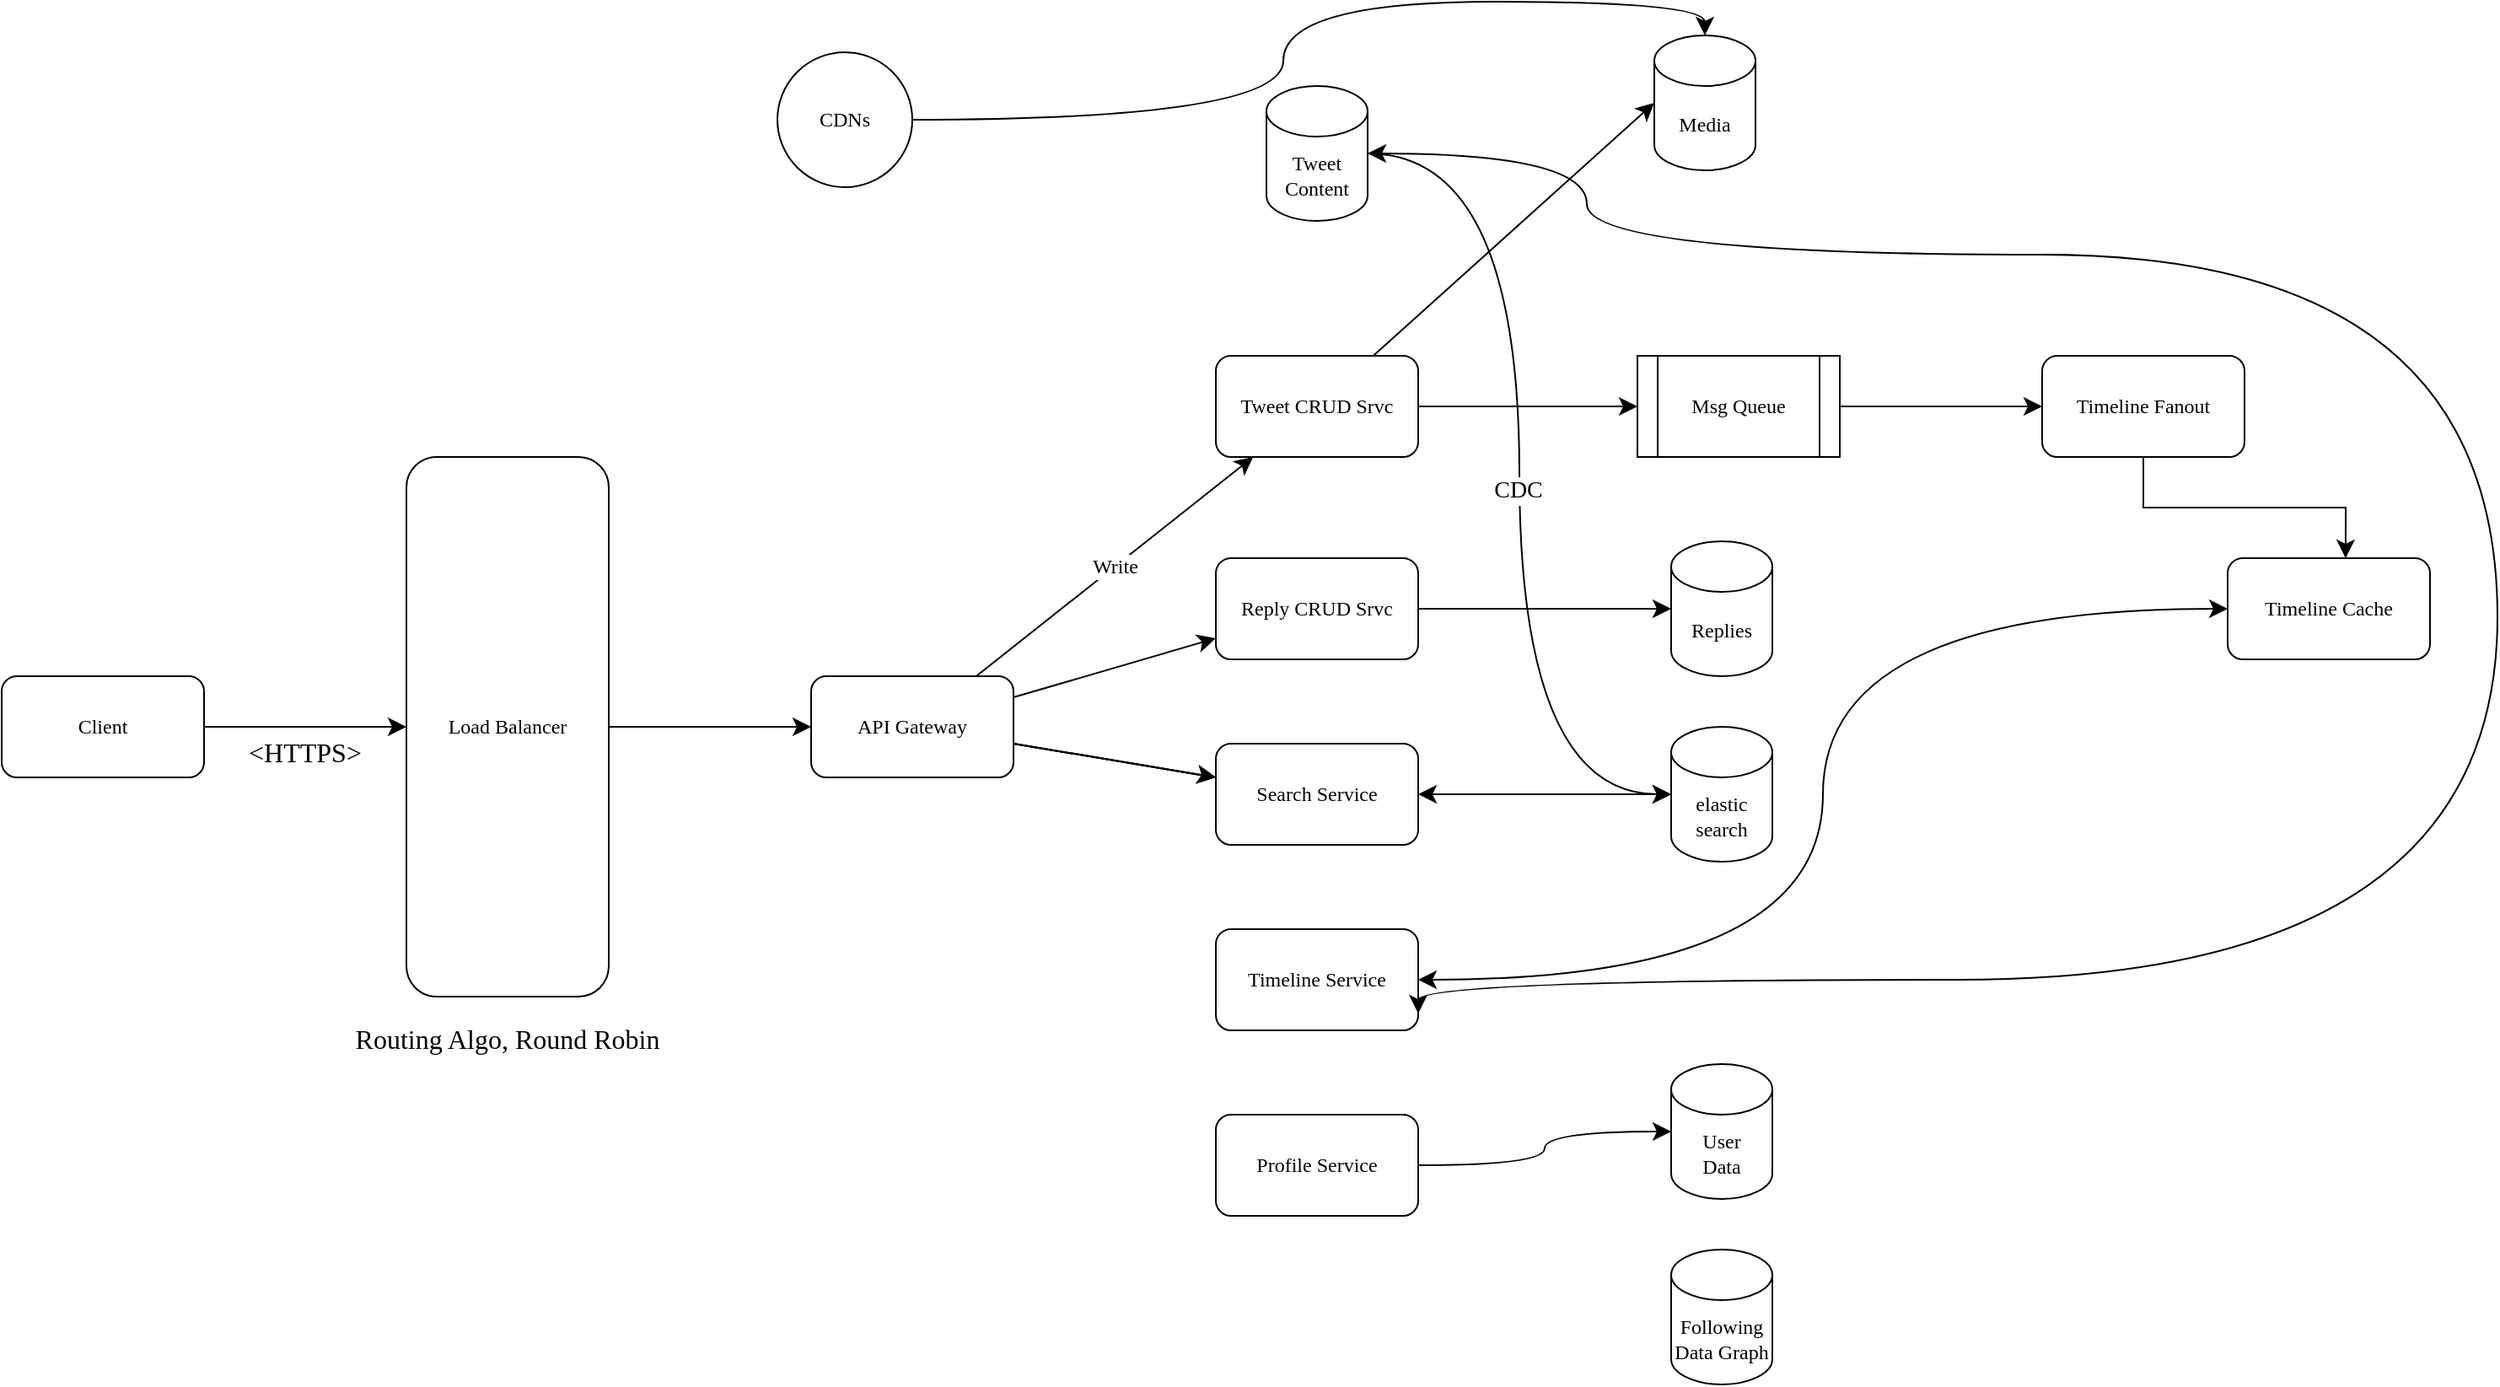 <mxfile version="24.7.5" pages="2">
  <diagram name="Twitter" id="8kbdI-1JXpuG4rOSMM_E">
    <mxGraphModel dx="1706" dy="1125" grid="1" gridSize="10" guides="1" tooltips="1" connect="1" arrows="1" fold="1" page="1" pageScale="1" pageWidth="850" pageHeight="1100" math="0" shadow="0">
      <root>
        <mxCell id="0" />
        <mxCell id="1" parent="0" />
        <mxCell id="hKnTpAbirgEthylVcUhE-4" value="" style="edgeStyle=none;curved=1;rounded=0;orthogonalLoop=1;jettySize=auto;html=1;fontSize=12;startSize=8;endSize=8;fontFamily=Comic Sans MS;" edge="1" parent="1" source="hKnTpAbirgEthylVcUhE-2" target="hKnTpAbirgEthylVcUhE-3">
          <mxGeometry relative="1" as="geometry" />
        </mxCell>
        <mxCell id="hKnTpAbirgEthylVcUhE-2" value="&lt;font&gt;Client&lt;/font&gt;" style="rounded=1;whiteSpace=wrap;html=1;fontFamily=Comic Sans MS;" vertex="1" parent="1">
          <mxGeometry x="60" y="470" width="120" height="60" as="geometry" />
        </mxCell>
        <mxCell id="hKnTpAbirgEthylVcUhE-8" value="" style="edgeStyle=none;curved=1;rounded=0;orthogonalLoop=1;jettySize=auto;html=1;fontSize=12;startSize=8;endSize=8;fontFamily=Comic Sans MS;" edge="1" parent="1" source="hKnTpAbirgEthylVcUhE-3" target="hKnTpAbirgEthylVcUhE-7">
          <mxGeometry relative="1" as="geometry" />
        </mxCell>
        <mxCell id="hKnTpAbirgEthylVcUhE-3" value="&lt;font&gt;Load Balancer&lt;/font&gt;" style="rounded=1;whiteSpace=wrap;html=1;fontFamily=Comic Sans MS;" vertex="1" parent="1">
          <mxGeometry x="300" y="340" width="120" height="320" as="geometry" />
        </mxCell>
        <mxCell id="hKnTpAbirgEthylVcUhE-5" value="&lt;font&gt;&amp;lt;&lt;/font&gt;&lt;span style=&quot;&quot;&gt;HTTPS&amp;gt;&lt;/span&gt;" style="text;html=1;align=center;verticalAlign=middle;whiteSpace=wrap;rounded=0;fontSize=16;fontFamily=Comic Sans MS;" vertex="1" parent="1">
          <mxGeometry x="200" y="500" width="80" height="30" as="geometry" />
        </mxCell>
        <mxCell id="hKnTpAbirgEthylVcUhE-6" value="&lt;font&gt;Routing Algo, Round Robin&lt;/font&gt;" style="text;html=1;align=center;verticalAlign=middle;whiteSpace=wrap;rounded=0;fontSize=16;fontFamily=Comic Sans MS;" vertex="1" parent="1">
          <mxGeometry x="250" y="670" width="220" height="30" as="geometry" />
        </mxCell>
        <mxCell id="hKnTpAbirgEthylVcUhE-12" value="Write" style="edgeStyle=none;curved=1;rounded=0;orthogonalLoop=1;jettySize=auto;html=1;fontSize=12;startSize=8;endSize=8;fontFamily=Comic Sans MS;" edge="1" parent="1" source="hKnTpAbirgEthylVcUhE-7" target="hKnTpAbirgEthylVcUhE-11">
          <mxGeometry relative="1" as="geometry" />
        </mxCell>
        <mxCell id="hKnTpAbirgEthylVcUhE-14" value="" style="edgeStyle=none;curved=1;rounded=0;orthogonalLoop=1;jettySize=auto;html=1;fontSize=12;startSize=8;endSize=8;fontFamily=Comic Sans MS;" edge="1" parent="1" source="hKnTpAbirgEthylVcUhE-7" target="hKnTpAbirgEthylVcUhE-13">
          <mxGeometry relative="1" as="geometry" />
        </mxCell>
        <mxCell id="hKnTpAbirgEthylVcUhE-16" value="" style="edgeStyle=none;curved=1;rounded=0;orthogonalLoop=1;jettySize=auto;html=1;fontSize=12;startSize=8;endSize=8;fontFamily=Comic Sans MS;" edge="1" parent="1" source="hKnTpAbirgEthylVcUhE-7" target="hKnTpAbirgEthylVcUhE-15">
          <mxGeometry relative="1" as="geometry" />
        </mxCell>
        <mxCell id="hKnTpAbirgEthylVcUhE-17" value="" style="edgeStyle=none;curved=1;rounded=0;orthogonalLoop=1;jettySize=auto;html=1;fontSize=12;startSize=8;endSize=8;fontFamily=Comic Sans MS;" edge="1" parent="1" source="hKnTpAbirgEthylVcUhE-7" target="hKnTpAbirgEthylVcUhE-15">
          <mxGeometry relative="1" as="geometry" />
        </mxCell>
        <mxCell id="hKnTpAbirgEthylVcUhE-18" value="" style="edgeStyle=none;curved=1;rounded=0;orthogonalLoop=1;jettySize=auto;html=1;fontSize=12;startSize=8;endSize=8;fontFamily=Comic Sans MS;" edge="1" parent="1" source="hKnTpAbirgEthylVcUhE-7" target="hKnTpAbirgEthylVcUhE-15">
          <mxGeometry relative="1" as="geometry" />
        </mxCell>
        <mxCell id="hKnTpAbirgEthylVcUhE-7" value="&lt;font&gt;API Gateway&lt;/font&gt;" style="whiteSpace=wrap;html=1;rounded=1;fontFamily=Comic Sans MS;" vertex="1" parent="1">
          <mxGeometry x="540" y="470" width="120" height="60" as="geometry" />
        </mxCell>
        <mxCell id="hKnTpAbirgEthylVcUhE-38" style="edgeStyle=none;curved=1;rounded=0;orthogonalLoop=1;jettySize=auto;html=1;entryX=0;entryY=0.5;entryDx=0;entryDy=0;fontSize=12;startSize=8;endSize=8;" edge="1" parent="1" source="hKnTpAbirgEthylVcUhE-11" target="hKnTpAbirgEthylVcUhE-26">
          <mxGeometry relative="1" as="geometry" />
        </mxCell>
        <mxCell id="hKnTpAbirgEthylVcUhE-11" value="&lt;font&gt;Tweet CRUD Srvc&lt;/font&gt;" style="whiteSpace=wrap;html=1;rounded=1;fontFamily=Comic Sans MS;" vertex="1" parent="1">
          <mxGeometry x="780" y="280" width="120" height="60" as="geometry" />
        </mxCell>
        <mxCell id="hKnTpAbirgEthylVcUhE-13" value="&lt;font&gt;Reply CRUD Srvc&lt;/font&gt;" style="whiteSpace=wrap;html=1;rounded=1;fontFamily=Comic Sans MS;" vertex="1" parent="1">
          <mxGeometry x="780" y="400" width="120" height="60" as="geometry" />
        </mxCell>
        <mxCell id="hKnTpAbirgEthylVcUhE-15" value="&lt;font&gt;Search Service&lt;/font&gt;" style="whiteSpace=wrap;html=1;rounded=1;fontFamily=Comic Sans MS;" vertex="1" parent="1">
          <mxGeometry x="780" y="510" width="120" height="60" as="geometry" />
        </mxCell>
        <mxCell id="hKnTpAbirgEthylVcUhE-19" value="&lt;font&gt;Timeline Service&lt;/font&gt;" style="whiteSpace=wrap;html=1;rounded=1;fontFamily=Comic Sans MS;" vertex="1" parent="1">
          <mxGeometry x="780" y="620" width="120" height="60" as="geometry" />
        </mxCell>
        <mxCell id="hKnTpAbirgEthylVcUhE-34" style="edgeStyle=orthogonalEdgeStyle;curved=1;rounded=0;orthogonalLoop=1;jettySize=auto;html=1;fontSize=12;startSize=8;endSize=8;" edge="1" parent="1" source="hKnTpAbirgEthylVcUhE-20" target="hKnTpAbirgEthylVcUhE-33">
          <mxGeometry relative="1" as="geometry" />
        </mxCell>
        <mxCell id="hKnTpAbirgEthylVcUhE-20" value="&lt;font&gt;Profile Service&lt;/font&gt;" style="whiteSpace=wrap;html=1;rounded=1;fontFamily=Comic Sans MS;" vertex="1" parent="1">
          <mxGeometry x="780" y="730" width="120" height="60" as="geometry" />
        </mxCell>
        <mxCell id="hKnTpAbirgEthylVcUhE-21" value="elastic&lt;div&gt;search&lt;/div&gt;" style="shape=cylinder3;whiteSpace=wrap;html=1;boundedLbl=1;backgroundOutline=1;size=15;fontFamily=Comic Sans MS;" vertex="1" parent="1">
          <mxGeometry x="1050" y="500" width="60" height="80" as="geometry" />
        </mxCell>
        <mxCell id="hKnTpAbirgEthylVcUhE-23" value="&lt;font&gt;Tweet Content&lt;/font&gt;" style="shape=cylinder3;whiteSpace=wrap;html=1;boundedLbl=1;backgroundOutline=1;size=15;fontFamily=Comic Sans MS;" vertex="1" parent="1">
          <mxGeometry x="810" y="120" width="60" height="80" as="geometry" />
        </mxCell>
        <mxCell id="hKnTpAbirgEthylVcUhE-24" value="&lt;font&gt;Media&lt;/font&gt;" style="shape=cylinder3;whiteSpace=wrap;html=1;boundedLbl=1;backgroundOutline=1;size=15;fontFamily=Comic Sans MS;" vertex="1" parent="1">
          <mxGeometry x="1040" y="90" width="60" height="80" as="geometry" />
        </mxCell>
        <mxCell id="hKnTpAbirgEthylVcUhE-25" value="&lt;font&gt;Replies&lt;/font&gt;" style="shape=cylinder3;whiteSpace=wrap;html=1;boundedLbl=1;backgroundOutline=1;size=15;fontFamily=Comic Sans MS;" vertex="1" parent="1">
          <mxGeometry x="1050" y="390" width="60" height="80" as="geometry" />
        </mxCell>
        <mxCell id="hKnTpAbirgEthylVcUhE-37" style="edgeStyle=none;curved=1;rounded=0;orthogonalLoop=1;jettySize=auto;html=1;fontSize=12;startSize=8;endSize=8;" edge="1" parent="1" source="hKnTpAbirgEthylVcUhE-26" target="hKnTpAbirgEthylVcUhE-27">
          <mxGeometry relative="1" as="geometry" />
        </mxCell>
        <mxCell id="hKnTpAbirgEthylVcUhE-26" value="&lt;font&gt;Msg Queue&lt;/font&gt;" style="shape=process;whiteSpace=wrap;html=1;backgroundOutline=1;fontFamily=Comic Sans MS;" vertex="1" parent="1">
          <mxGeometry x="1030" y="280" width="120" height="60" as="geometry" />
        </mxCell>
        <mxCell id="hKnTpAbirgEthylVcUhE-27" value="&lt;font&gt;Timeline Fanout&lt;/font&gt;" style="whiteSpace=wrap;html=1;rounded=1;fontFamily=Comic Sans MS;" vertex="1" parent="1">
          <mxGeometry x="1270" y="280" width="120" height="60" as="geometry" />
        </mxCell>
        <mxCell id="hKnTpAbirgEthylVcUhE-35" style="edgeStyle=orthogonalEdgeStyle;curved=1;rounded=0;orthogonalLoop=1;jettySize=auto;html=1;entryX=1;entryY=0.5;entryDx=0;entryDy=0;fontSize=12;startSize=8;endSize=8;startArrow=classic;startFill=1;" edge="1" parent="1" source="hKnTpAbirgEthylVcUhE-28" target="hKnTpAbirgEthylVcUhE-19">
          <mxGeometry relative="1" as="geometry" />
        </mxCell>
        <mxCell id="hKnTpAbirgEthylVcUhE-28" value="&lt;font&gt;Timeline Cache&lt;/font&gt;" style="whiteSpace=wrap;html=1;rounded=1;fontFamily=Comic Sans MS;" vertex="1" parent="1">
          <mxGeometry x="1380" y="400" width="120" height="60" as="geometry" />
        </mxCell>
        <mxCell id="hKnTpAbirgEthylVcUhE-29" value="&lt;font&gt;CDNs&lt;/font&gt;" style="ellipse;whiteSpace=wrap;html=1;aspect=fixed;fontFamily=Comic Sans MS;" vertex="1" parent="1">
          <mxGeometry x="520" y="100" width="80" height="80" as="geometry" />
        </mxCell>
        <mxCell id="hKnTpAbirgEthylVcUhE-30" style="edgeStyle=orthogonalEdgeStyle;rounded=0;orthogonalLoop=1;jettySize=auto;html=1;fontSize=12;startSize=8;endSize=8;entryX=0.5;entryY=0;entryDx=0;entryDy=0;entryPerimeter=0;curved=1;" edge="1" parent="1" source="hKnTpAbirgEthylVcUhE-29" target="hKnTpAbirgEthylVcUhE-24">
          <mxGeometry relative="1" as="geometry">
            <mxPoint x="1010" y="130" as="targetPoint" />
          </mxGeometry>
        </mxCell>
        <mxCell id="hKnTpAbirgEthylVcUhE-31" style="edgeStyle=orthogonalEdgeStyle;curved=1;rounded=0;orthogonalLoop=1;jettySize=auto;html=1;entryX=0;entryY=0.5;entryDx=0;entryDy=0;entryPerimeter=0;fontSize=12;startSize=8;endSize=8;" edge="1" parent="1" source="hKnTpAbirgEthylVcUhE-23" target="hKnTpAbirgEthylVcUhE-21">
          <mxGeometry relative="1" as="geometry" />
        </mxCell>
        <mxCell id="hKnTpAbirgEthylVcUhE-32" value="&lt;font style=&quot;font-size: 14px;&quot; face=&quot;Comic Sans MS&quot;&gt;CDC&lt;/font&gt;" style="edgeLabel;html=1;align=center;verticalAlign=middle;resizable=0;points=[];fontSize=12;" vertex="1" connectable="0" parent="hKnTpAbirgEthylVcUhE-31">
          <mxGeometry x="0.036" y="-1" relative="1" as="geometry">
            <mxPoint as="offset" />
          </mxGeometry>
        </mxCell>
        <mxCell id="hKnTpAbirgEthylVcUhE-33" value="User&lt;div&gt;Data&lt;/div&gt;" style="shape=cylinder3;whiteSpace=wrap;html=1;boundedLbl=1;backgroundOutline=1;size=15;fontFamily=Comic Sans MS;align=center;" vertex="1" parent="1">
          <mxGeometry x="1050" y="700" width="60" height="80" as="geometry" />
        </mxCell>
        <mxCell id="hKnTpAbirgEthylVcUhE-36" style="edgeStyle=orthogonalEdgeStyle;rounded=0;orthogonalLoop=1;jettySize=auto;html=1;entryX=0.583;entryY=0;entryDx=0;entryDy=0;entryPerimeter=0;fontSize=12;startSize=8;endSize=8;" edge="1" parent="1" source="hKnTpAbirgEthylVcUhE-27" target="hKnTpAbirgEthylVcUhE-28">
          <mxGeometry relative="1" as="geometry" />
        </mxCell>
        <mxCell id="hKnTpAbirgEthylVcUhE-39" style="edgeStyle=none;curved=1;rounded=0;orthogonalLoop=1;jettySize=auto;html=1;entryX=0;entryY=0.5;entryDx=0;entryDy=0;entryPerimeter=0;fontSize=12;startSize=8;endSize=8;" edge="1" parent="1" source="hKnTpAbirgEthylVcUhE-13" target="hKnTpAbirgEthylVcUhE-25">
          <mxGeometry relative="1" as="geometry" />
        </mxCell>
        <mxCell id="hKnTpAbirgEthylVcUhE-40" style="edgeStyle=none;curved=1;rounded=0;orthogonalLoop=1;jettySize=auto;html=1;entryX=0;entryY=0.5;entryDx=0;entryDy=0;entryPerimeter=0;fontSize=12;startSize=8;endSize=8;startArrow=classic;startFill=1;" edge="1" parent="1" source="hKnTpAbirgEthylVcUhE-15" target="hKnTpAbirgEthylVcUhE-21">
          <mxGeometry relative="1" as="geometry" />
        </mxCell>
        <mxCell id="hKnTpAbirgEthylVcUhE-41" style="edgeStyle=orthogonalEdgeStyle;curved=1;rounded=0;orthogonalLoop=1;jettySize=auto;html=1;entryX=1;entryY=0.5;entryDx=0;entryDy=0;entryPerimeter=0;fontSize=12;startSize=8;endSize=8;startArrow=classic;startFill=1;" edge="1" parent="1" target="hKnTpAbirgEthylVcUhE-23">
          <mxGeometry relative="1" as="geometry">
            <mxPoint x="900" y="670" as="sourcePoint" />
            <Array as="points">
              <mxPoint x="900" y="650" />
              <mxPoint x="1540" y="650" />
              <mxPoint x="1540" y="220" />
              <mxPoint x="1000" y="220" />
              <mxPoint x="1000" y="160" />
            </Array>
          </mxGeometry>
        </mxCell>
        <mxCell id="hKnTpAbirgEthylVcUhE-42" style="edgeStyle=none;curved=1;rounded=0;orthogonalLoop=1;jettySize=auto;html=1;entryX=0;entryY=0.5;entryDx=0;entryDy=0;entryPerimeter=0;fontSize=12;startSize=8;endSize=8;" edge="1" parent="1" source="hKnTpAbirgEthylVcUhE-11" target="hKnTpAbirgEthylVcUhE-24">
          <mxGeometry relative="1" as="geometry" />
        </mxCell>
        <mxCell id="hKnTpAbirgEthylVcUhE-43" value="&lt;font face=&quot;Comic Sans MS&quot;&gt;Following Data Graph&lt;/font&gt;" style="shape=cylinder3;whiteSpace=wrap;html=1;boundedLbl=1;backgroundOutline=1;size=15;fontFamily=Comic Sans MS;align=center;" vertex="1" parent="1">
          <mxGeometry x="1050" y="810" width="60" height="80" as="geometry" />
        </mxCell>
      </root>
    </mxGraphModel>
  </diagram>
  <diagram id="S07HwcDr1ZuyG2haKHJq" name="Design Parking Garage">
    <mxGraphModel dx="1121" dy="1519" grid="1" gridSize="10" guides="1" tooltips="1" connect="1" arrows="1" fold="1" page="1" pageScale="1" pageWidth="850" pageHeight="1100" background="none" math="0" shadow="0">
      <root>
        <mxCell id="0" />
        <mxCell id="1" parent="0" />
        <mxCell id="7no80fTTLhLvf3VAM09u-1" value="&lt;h1 style=&quot;margin-top: 0px;&quot;&gt;&lt;font&gt;Product Requirements&lt;/font&gt;&lt;/h1&gt;&lt;p&gt;&lt;font style=&quot;font-size: 10px;&quot;&gt;- User should be able to reserve a parking slot and receive some kind of slip or token.&lt;/font&gt;&lt;/p&gt;&lt;p&gt;&lt;font style=&quot;font-size: 10px;&quot;&gt;- User have to pay for parking spot&lt;/font&gt;&lt;/p&gt;&lt;p&gt;&lt;font style=&quot;font-size: 10px;&quot;&gt;- Systems needs to have high consistency (no two people should be able to reserver a same parking slot with in the same time)&lt;/font&gt;&lt;/p&gt;&lt;p&gt;&lt;font style=&quot;font-size: 10px;&quot;&gt;- System should support multiple types of vehicles (size, types )&lt;/font&gt;&lt;/p&gt;&lt;p&gt;&lt;font style=&quot;font-size: 10px;&quot;&gt;- Flat Rate based on time but different rates based on type of parking&lt;/font&gt;&lt;/p&gt;" style="text;html=1;whiteSpace=wrap;overflow=hidden;rounded=0;fontFamily=Comic Sans MS;" vertex="1" parent="1">
          <mxGeometry x="40" y="80" width="600" height="190" as="geometry" />
        </mxCell>
        <mxCell id="7no80fTTLhLvf3VAM09u-2" value="&lt;font style=&quot;font-size: 39px;&quot;&gt;Design Parking Garage&lt;/font&gt;" style="text;html=1;align=center;verticalAlign=middle;whiteSpace=wrap;rounded=0;fontSize=39;fontFamily=Comic Sans MS;" vertex="1" parent="1">
          <mxGeometry x="160" y="10" width="490" height="60" as="geometry" />
        </mxCell>
        <mxCell id="7no80fTTLhLvf3VAM09u-3" value="&lt;h1 style=&quot;margin-top: 0px;&quot;&gt;&lt;font&gt;API Endpoints&lt;/font&gt;&lt;/h1&gt;&lt;p&gt;&lt;span style=&quot;font-size: 10px; background-color: initial;&quot;&gt;- /reserve --- params (garage_id, start_time, end_time), return (spot_id, reservation_id)&lt;/span&gt;&lt;/p&gt;&lt;p&gt;&lt;span style=&quot;font-size: 10px; background-color: initial;&quot;&gt;- /payment --- params (reservation_id)&lt;/span&gt;&lt;/p&gt;&lt;p&gt;&lt;span style=&quot;font-size: 10px; background-color: initial;&quot;&gt;- /cancel&amp;nbsp; ---- params (reservation_id)&lt;/span&gt;&lt;/p&gt;&lt;p&gt;&lt;span style=&quot;font-size: 10px; background-color: initial;&quot;&gt;&lt;br&gt;&lt;/span&gt;&lt;/p&gt;&lt;p&gt;&lt;span style=&quot;font-size: 10px; background-color: initial;&quot;&gt;/calculate-payments. ---- params (reservation_id)&lt;/span&gt;&lt;/p&gt;&lt;p&gt;&lt;span style=&quot;font-size: 10px; background-color: initial;&quot;&gt;/frespots ---- params (garage_id, vehicle_type, time),&amp;nbsp;&lt;/span&gt;&lt;/p&gt;&lt;p&gt;&lt;span style=&quot;font-size: 10px; background-color: initial;&quot;&gt;/allocate-spot ---- params (garage_id, vehicle_type, time)&lt;/span&gt;&lt;/p&gt;&lt;p&gt;&lt;span style=&quot;font-size: 10px; background-color: initial;&quot;&gt;/create-account ---- params (email, pass, first_name, last_name)&lt;/span&gt;&lt;/p&gt;&lt;p&gt;&lt;span style=&quot;font-size: 10px; background-color: initial;&quot;&gt;/login ---- params (email, pass)&lt;/span&gt;&lt;/p&gt;" style="text;html=1;whiteSpace=wrap;overflow=hidden;rounded=0;fontFamily=Comic Sans MS;" vertex="1" parent="1">
          <mxGeometry x="40" y="280" width="440" height="290" as="geometry" />
        </mxCell>
        <mxCell id="7no80fTTLhLvf3VAM09u-4" value="Reservation" style="shape=table;startSize=30;container=1;collapsible=1;childLayout=tableLayout;fixedRows=1;rowLines=0;fontStyle=1;align=center;resizeLast=1;html=1;fontFamily=Comic Sans MS;" vertex="1" parent="1">
          <mxGeometry x="40" y="660" width="180" height="210" as="geometry" />
        </mxCell>
        <mxCell id="7no80fTTLhLvf3VAM09u-5" value="" style="shape=tableRow;horizontal=0;startSize=0;swimlaneHead=0;swimlaneBody=0;fillColor=none;collapsible=0;dropTarget=0;points=[[0,0.5],[1,0.5]];portConstraint=eastwest;top=0;left=0;right=0;bottom=1;fontFamily=Comic Sans MS;" vertex="1" parent="7no80fTTLhLvf3VAM09u-4">
          <mxGeometry y="30" width="180" height="30" as="geometry" />
        </mxCell>
        <mxCell id="7no80fTTLhLvf3VAM09u-6" value="PK" style="shape=partialRectangle;connectable=0;fillColor=none;top=0;left=0;bottom=0;right=0;fontStyle=1;overflow=hidden;whiteSpace=wrap;html=1;fontFamily=Comic Sans MS;" vertex="1" parent="7no80fTTLhLvf3VAM09u-5">
          <mxGeometry width="30" height="30" as="geometry">
            <mxRectangle width="30" height="30" as="alternateBounds" />
          </mxGeometry>
        </mxCell>
        <mxCell id="7no80fTTLhLvf3VAM09u-7" value="id" style="shape=partialRectangle;connectable=0;fillColor=none;top=0;left=0;bottom=0;right=0;align=left;spacingLeft=6;fontStyle=5;overflow=hidden;whiteSpace=wrap;html=1;fontFamily=Comic Sans MS;" vertex="1" parent="7no80fTTLhLvf3VAM09u-5">
          <mxGeometry x="30" width="150" height="30" as="geometry">
            <mxRectangle width="150" height="30" as="alternateBounds" />
          </mxGeometry>
        </mxCell>
        <mxCell id="7no80fTTLhLvf3VAM09u-8" value="" style="shape=tableRow;horizontal=0;startSize=0;swimlaneHead=0;swimlaneBody=0;fillColor=none;collapsible=0;dropTarget=0;points=[[0,0.5],[1,0.5]];portConstraint=eastwest;top=0;left=0;right=0;bottom=0;fontFamily=Comic Sans MS;" vertex="1" parent="7no80fTTLhLvf3VAM09u-4">
          <mxGeometry y="60" width="180" height="30" as="geometry" />
        </mxCell>
        <mxCell id="7no80fTTLhLvf3VAM09u-9" value="FK" style="shape=partialRectangle;connectable=0;fillColor=none;top=0;left=0;bottom=0;right=0;editable=1;overflow=hidden;whiteSpace=wrap;html=1;fontFamily=Comic Sans MS;" vertex="1" parent="7no80fTTLhLvf3VAM09u-8">
          <mxGeometry width="30" height="30" as="geometry">
            <mxRectangle width="30" height="30" as="alternateBounds" />
          </mxGeometry>
        </mxCell>
        <mxCell id="7no80fTTLhLvf3VAM09u-10" value="garage_id" style="shape=partialRectangle;connectable=0;fillColor=none;top=0;left=0;bottom=0;right=0;align=left;spacingLeft=6;overflow=hidden;whiteSpace=wrap;html=1;fontFamily=Comic Sans MS;" vertex="1" parent="7no80fTTLhLvf3VAM09u-8">
          <mxGeometry x="30" width="150" height="30" as="geometry">
            <mxRectangle width="150" height="30" as="alternateBounds" />
          </mxGeometry>
        </mxCell>
        <mxCell id="7no80fTTLhLvf3VAM09u-11" value="" style="shape=tableRow;horizontal=0;startSize=0;swimlaneHead=0;swimlaneBody=0;fillColor=none;collapsible=0;dropTarget=0;points=[[0,0.5],[1,0.5]];portConstraint=eastwest;top=0;left=0;right=0;bottom=0;fontFamily=Comic Sans MS;" vertex="1" parent="7no80fTTLhLvf3VAM09u-4">
          <mxGeometry y="90" width="180" height="30" as="geometry" />
        </mxCell>
        <mxCell id="7no80fTTLhLvf3VAM09u-12" value="FK" style="shape=partialRectangle;connectable=0;fillColor=none;top=0;left=0;bottom=0;right=0;editable=1;overflow=hidden;whiteSpace=wrap;html=1;fontFamily=Comic Sans MS;" vertex="1" parent="7no80fTTLhLvf3VAM09u-11">
          <mxGeometry width="30" height="30" as="geometry">
            <mxRectangle width="30" height="30" as="alternateBounds" />
          </mxGeometry>
        </mxCell>
        <mxCell id="7no80fTTLhLvf3VAM09u-13" value="spot_id" style="shape=partialRectangle;connectable=0;fillColor=none;top=0;left=0;bottom=0;right=0;align=left;spacingLeft=6;overflow=hidden;whiteSpace=wrap;html=1;fontFamily=Comic Sans MS;" vertex="1" parent="7no80fTTLhLvf3VAM09u-11">
          <mxGeometry x="30" width="150" height="30" as="geometry">
            <mxRectangle width="150" height="30" as="alternateBounds" />
          </mxGeometry>
        </mxCell>
        <mxCell id="7no80fTTLhLvf3VAM09u-33" value="" style="shape=tableRow;horizontal=0;startSize=0;swimlaneHead=0;swimlaneBody=0;fillColor=none;collapsible=0;dropTarget=0;points=[[0,0.5],[1,0.5]];portConstraint=eastwest;top=0;left=0;right=0;bottom=0;fontFamily=Comic Sans MS;" vertex="1" parent="7no80fTTLhLvf3VAM09u-4">
          <mxGeometry y="120" width="180" height="30" as="geometry" />
        </mxCell>
        <mxCell id="7no80fTTLhLvf3VAM09u-34" value="" style="shape=partialRectangle;connectable=0;fillColor=none;top=0;left=0;bottom=0;right=0;editable=1;overflow=hidden;whiteSpace=wrap;html=1;fontFamily=Comic Sans MS;" vertex="1" parent="7no80fTTLhLvf3VAM09u-33">
          <mxGeometry width="30" height="30" as="geometry">
            <mxRectangle width="30" height="30" as="alternateBounds" />
          </mxGeometry>
        </mxCell>
        <mxCell id="7no80fTTLhLvf3VAM09u-35" value="start_time" style="shape=partialRectangle;connectable=0;fillColor=none;top=0;left=0;bottom=0;right=0;align=left;spacingLeft=6;overflow=hidden;whiteSpace=wrap;html=1;fontFamily=Comic Sans MS;" vertex="1" parent="7no80fTTLhLvf3VAM09u-33">
          <mxGeometry x="30" width="150" height="30" as="geometry">
            <mxRectangle width="150" height="30" as="alternateBounds" />
          </mxGeometry>
        </mxCell>
        <mxCell id="7no80fTTLhLvf3VAM09u-14" value="" style="shape=tableRow;horizontal=0;startSize=0;swimlaneHead=0;swimlaneBody=0;fillColor=none;collapsible=0;dropTarget=0;points=[[0,0.5],[1,0.5]];portConstraint=eastwest;top=0;left=0;right=0;bottom=0;fontFamily=Comic Sans MS;" vertex="1" parent="7no80fTTLhLvf3VAM09u-4">
          <mxGeometry y="150" width="180" height="30" as="geometry" />
        </mxCell>
        <mxCell id="7no80fTTLhLvf3VAM09u-15" value="" style="shape=partialRectangle;connectable=0;fillColor=none;top=0;left=0;bottom=0;right=0;editable=1;overflow=hidden;whiteSpace=wrap;html=1;fontFamily=Comic Sans MS;" vertex="1" parent="7no80fTTLhLvf3VAM09u-14">
          <mxGeometry width="30" height="30" as="geometry">
            <mxRectangle width="30" height="30" as="alternateBounds" />
          </mxGeometry>
        </mxCell>
        <mxCell id="7no80fTTLhLvf3VAM09u-16" value="end_time" style="shape=partialRectangle;connectable=0;fillColor=none;top=0;left=0;bottom=0;right=0;align=left;spacingLeft=6;overflow=hidden;whiteSpace=wrap;html=1;fontFamily=Comic Sans MS;" vertex="1" parent="7no80fTTLhLvf3VAM09u-14">
          <mxGeometry x="30" width="150" height="30" as="geometry">
            <mxRectangle width="150" height="30" as="alternateBounds" />
          </mxGeometry>
        </mxCell>
        <mxCell id="7no80fTTLhLvf3VAM09u-36" value="" style="shape=tableRow;horizontal=0;startSize=0;swimlaneHead=0;swimlaneBody=0;fillColor=none;collapsible=0;dropTarget=0;points=[[0,0.5],[1,0.5]];portConstraint=eastwest;top=0;left=0;right=0;bottom=0;fontFamily=Comic Sans MS;" vertex="1" parent="7no80fTTLhLvf3VAM09u-4">
          <mxGeometry y="180" width="180" height="30" as="geometry" />
        </mxCell>
        <mxCell id="7no80fTTLhLvf3VAM09u-37" value="" style="shape=partialRectangle;connectable=0;fillColor=none;top=0;left=0;bottom=0;right=0;editable=1;overflow=hidden;whiteSpace=wrap;html=1;fontFamily=Comic Sans MS;" vertex="1" parent="7no80fTTLhLvf3VAM09u-36">
          <mxGeometry width="30" height="30" as="geometry">
            <mxRectangle width="30" height="30" as="alternateBounds" />
          </mxGeometry>
        </mxCell>
        <mxCell id="7no80fTTLhLvf3VAM09u-38" value="paid" style="shape=partialRectangle;connectable=0;fillColor=none;top=0;left=0;bottom=0;right=0;align=left;spacingLeft=6;overflow=hidden;whiteSpace=wrap;html=1;fontFamily=Comic Sans MS;" vertex="1" parent="7no80fTTLhLvf3VAM09u-36">
          <mxGeometry x="30" width="150" height="30" as="geometry">
            <mxRectangle width="150" height="30" as="alternateBounds" />
          </mxGeometry>
        </mxCell>
        <mxCell id="7no80fTTLhLvf3VAM09u-17" value="Garage" style="shape=table;startSize=30;container=1;collapsible=1;childLayout=tableLayout;fixedRows=1;rowLines=0;fontStyle=1;align=center;resizeLast=1;html=1;fontFamily=Comic Sans MS;" vertex="1" parent="1">
          <mxGeometry x="290" y="790" width="180" height="180" as="geometry" />
        </mxCell>
        <mxCell id="7no80fTTLhLvf3VAM09u-18" value="" style="shape=tableRow;horizontal=0;startSize=0;swimlaneHead=0;swimlaneBody=0;fillColor=none;collapsible=0;dropTarget=0;points=[[0,0.5],[1,0.5]];portConstraint=eastwest;top=0;left=0;right=0;bottom=1;fontFamily=Comic Sans MS;" vertex="1" parent="7no80fTTLhLvf3VAM09u-17">
          <mxGeometry y="30" width="180" height="30" as="geometry" />
        </mxCell>
        <mxCell id="7no80fTTLhLvf3VAM09u-19" value="PK" style="shape=partialRectangle;connectable=0;fillColor=none;top=0;left=0;bottom=0;right=0;fontStyle=1;overflow=hidden;whiteSpace=wrap;html=1;fontFamily=Comic Sans MS;" vertex="1" parent="7no80fTTLhLvf3VAM09u-18">
          <mxGeometry width="30" height="30" as="geometry">
            <mxRectangle width="30" height="30" as="alternateBounds" />
          </mxGeometry>
        </mxCell>
        <mxCell id="7no80fTTLhLvf3VAM09u-20" value="id" style="shape=partialRectangle;connectable=0;fillColor=none;top=0;left=0;bottom=0;right=0;align=left;spacingLeft=6;fontStyle=5;overflow=hidden;whiteSpace=wrap;html=1;fontFamily=Comic Sans MS;" vertex="1" parent="7no80fTTLhLvf3VAM09u-18">
          <mxGeometry x="30" width="150" height="30" as="geometry">
            <mxRectangle width="150" height="30" as="alternateBounds" />
          </mxGeometry>
        </mxCell>
        <mxCell id="7no80fTTLhLvf3VAM09u-21" value="" style="shape=tableRow;horizontal=0;startSize=0;swimlaneHead=0;swimlaneBody=0;fillColor=none;collapsible=0;dropTarget=0;points=[[0,0.5],[1,0.5]];portConstraint=eastwest;top=0;left=0;right=0;bottom=0;fontFamily=Comic Sans MS;" vertex="1" parent="7no80fTTLhLvf3VAM09u-17">
          <mxGeometry y="60" width="180" height="30" as="geometry" />
        </mxCell>
        <mxCell id="7no80fTTLhLvf3VAM09u-22" value="" style="shape=partialRectangle;connectable=0;fillColor=none;top=0;left=0;bottom=0;right=0;editable=1;overflow=hidden;whiteSpace=wrap;html=1;fontFamily=Comic Sans MS;" vertex="1" parent="7no80fTTLhLvf3VAM09u-21">
          <mxGeometry width="30" height="30" as="geometry">
            <mxRectangle width="30" height="30" as="alternateBounds" />
          </mxGeometry>
        </mxCell>
        <mxCell id="7no80fTTLhLvf3VAM09u-23" value="zip_code" style="shape=partialRectangle;connectable=0;fillColor=none;top=0;left=0;bottom=0;right=0;align=left;spacingLeft=6;overflow=hidden;whiteSpace=wrap;html=1;fontFamily=Comic Sans MS;" vertex="1" parent="7no80fTTLhLvf3VAM09u-21">
          <mxGeometry x="30" width="150" height="30" as="geometry">
            <mxRectangle width="150" height="30" as="alternateBounds" />
          </mxGeometry>
        </mxCell>
        <mxCell id="7no80fTTLhLvf3VAM09u-24" value="" style="shape=tableRow;horizontal=0;startSize=0;swimlaneHead=0;swimlaneBody=0;fillColor=none;collapsible=0;dropTarget=0;points=[[0,0.5],[1,0.5]];portConstraint=eastwest;top=0;left=0;right=0;bottom=0;fontFamily=Comic Sans MS;" vertex="1" parent="7no80fTTLhLvf3VAM09u-17">
          <mxGeometry y="90" width="180" height="30" as="geometry" />
        </mxCell>
        <mxCell id="7no80fTTLhLvf3VAM09u-25" value="" style="shape=partialRectangle;connectable=0;fillColor=none;top=0;left=0;bottom=0;right=0;editable=1;overflow=hidden;whiteSpace=wrap;html=1;fontFamily=Comic Sans MS;" vertex="1" parent="7no80fTTLhLvf3VAM09u-24">
          <mxGeometry width="30" height="30" as="geometry">
            <mxRectangle width="30" height="30" as="alternateBounds" />
          </mxGeometry>
        </mxCell>
        <mxCell id="7no80fTTLhLvf3VAM09u-26" value="rate_compact" style="shape=partialRectangle;connectable=0;fillColor=none;top=0;left=0;bottom=0;right=0;align=left;spacingLeft=6;overflow=hidden;whiteSpace=wrap;html=1;fontFamily=Comic Sans MS;" vertex="1" parent="7no80fTTLhLvf3VAM09u-24">
          <mxGeometry x="30" width="150" height="30" as="geometry">
            <mxRectangle width="150" height="30" as="alternateBounds" />
          </mxGeometry>
        </mxCell>
        <mxCell id="7no80fTTLhLvf3VAM09u-27" value="" style="shape=tableRow;horizontal=0;startSize=0;swimlaneHead=0;swimlaneBody=0;fillColor=none;collapsible=0;dropTarget=0;points=[[0,0.5],[1,0.5]];portConstraint=eastwest;top=0;left=0;right=0;bottom=0;fontFamily=Comic Sans MS;" vertex="1" parent="7no80fTTLhLvf3VAM09u-17">
          <mxGeometry y="120" width="180" height="30" as="geometry" />
        </mxCell>
        <mxCell id="7no80fTTLhLvf3VAM09u-28" value="" style="shape=partialRectangle;connectable=0;fillColor=none;top=0;left=0;bottom=0;right=0;editable=1;overflow=hidden;whiteSpace=wrap;html=1;fontFamily=Comic Sans MS;" vertex="1" parent="7no80fTTLhLvf3VAM09u-27">
          <mxGeometry width="30" height="30" as="geometry">
            <mxRectangle width="30" height="30" as="alternateBounds" />
          </mxGeometry>
        </mxCell>
        <mxCell id="7no80fTTLhLvf3VAM09u-29" value="rate_reg" style="shape=partialRectangle;connectable=0;fillColor=none;top=0;left=0;bottom=0;right=0;align=left;spacingLeft=6;overflow=hidden;whiteSpace=wrap;html=1;fontFamily=Comic Sans MS;" vertex="1" parent="7no80fTTLhLvf3VAM09u-27">
          <mxGeometry x="30" width="150" height="30" as="geometry">
            <mxRectangle width="150" height="30" as="alternateBounds" />
          </mxGeometry>
        </mxCell>
        <mxCell id="7no80fTTLhLvf3VAM09u-30" value="" style="shape=tableRow;horizontal=0;startSize=0;swimlaneHead=0;swimlaneBody=0;fillColor=none;collapsible=0;dropTarget=0;points=[[0,0.5],[1,0.5]];portConstraint=eastwest;top=0;left=0;right=0;bottom=0;fontFamily=Comic Sans MS;" vertex="1" parent="7no80fTTLhLvf3VAM09u-17">
          <mxGeometry y="150" width="180" height="30" as="geometry" />
        </mxCell>
        <mxCell id="7no80fTTLhLvf3VAM09u-31" value="" style="shape=partialRectangle;connectable=0;fillColor=none;top=0;left=0;bottom=0;right=0;editable=1;overflow=hidden;whiteSpace=wrap;html=1;fontFamily=Comic Sans MS;" vertex="1" parent="7no80fTTLhLvf3VAM09u-30">
          <mxGeometry width="30" height="30" as="geometry">
            <mxRectangle width="30" height="30" as="alternateBounds" />
          </mxGeometry>
        </mxCell>
        <mxCell id="7no80fTTLhLvf3VAM09u-32" value="rate_large" style="shape=partialRectangle;connectable=0;fillColor=none;top=0;left=0;bottom=0;right=0;align=left;spacingLeft=6;overflow=hidden;whiteSpace=wrap;html=1;fontFamily=Comic Sans MS;" vertex="1" parent="7no80fTTLhLvf3VAM09u-30">
          <mxGeometry x="30" width="150" height="30" as="geometry">
            <mxRectangle width="150" height="30" as="alternateBounds" />
          </mxGeometry>
        </mxCell>
        <mxCell id="7no80fTTLhLvf3VAM09u-39" value="Spots" style="shape=table;startSize=30;container=1;collapsible=1;childLayout=tableLayout;fixedRows=1;rowLines=0;fontStyle=1;align=center;resizeLast=1;html=1;fontFamily=Comic Sans MS;" vertex="1" parent="1">
          <mxGeometry x="40" y="910" width="180" height="150" as="geometry" />
        </mxCell>
        <mxCell id="7no80fTTLhLvf3VAM09u-40" value="" style="shape=tableRow;horizontal=0;startSize=0;swimlaneHead=0;swimlaneBody=0;fillColor=none;collapsible=0;dropTarget=0;points=[[0,0.5],[1,0.5]];portConstraint=eastwest;top=0;left=0;right=0;bottom=1;fontFamily=Comic Sans MS;" vertex="1" parent="7no80fTTLhLvf3VAM09u-39">
          <mxGeometry y="30" width="180" height="30" as="geometry" />
        </mxCell>
        <mxCell id="7no80fTTLhLvf3VAM09u-41" value="PK" style="shape=partialRectangle;connectable=0;fillColor=none;top=0;left=0;bottom=0;right=0;fontStyle=1;overflow=hidden;whiteSpace=wrap;html=1;fontFamily=Comic Sans MS;" vertex="1" parent="7no80fTTLhLvf3VAM09u-40">
          <mxGeometry width="30" height="30" as="geometry">
            <mxRectangle width="30" height="30" as="alternateBounds" />
          </mxGeometry>
        </mxCell>
        <mxCell id="7no80fTTLhLvf3VAM09u-42" value="id" style="shape=partialRectangle;connectable=0;fillColor=none;top=0;left=0;bottom=0;right=0;align=left;spacingLeft=6;fontStyle=5;overflow=hidden;whiteSpace=wrap;html=1;fontFamily=Comic Sans MS;" vertex="1" parent="7no80fTTLhLvf3VAM09u-40">
          <mxGeometry x="30" width="150" height="30" as="geometry">
            <mxRectangle width="150" height="30" as="alternateBounds" />
          </mxGeometry>
        </mxCell>
        <mxCell id="7no80fTTLhLvf3VAM09u-43" value="" style="shape=tableRow;horizontal=0;startSize=0;swimlaneHead=0;swimlaneBody=0;fillColor=none;collapsible=0;dropTarget=0;points=[[0,0.5],[1,0.5]];portConstraint=eastwest;top=0;left=0;right=0;bottom=0;fontFamily=Comic Sans MS;" vertex="1" parent="7no80fTTLhLvf3VAM09u-39">
          <mxGeometry y="60" width="180" height="30" as="geometry" />
        </mxCell>
        <mxCell id="7no80fTTLhLvf3VAM09u-44" value="FK" style="shape=partialRectangle;connectable=0;fillColor=none;top=0;left=0;bottom=0;right=0;editable=1;overflow=hidden;whiteSpace=wrap;html=1;fontFamily=Comic Sans MS;" vertex="1" parent="7no80fTTLhLvf3VAM09u-43">
          <mxGeometry width="30" height="30" as="geometry">
            <mxRectangle width="30" height="30" as="alternateBounds" />
          </mxGeometry>
        </mxCell>
        <mxCell id="7no80fTTLhLvf3VAM09u-45" value="garage_id" style="shape=partialRectangle;connectable=0;fillColor=none;top=0;left=0;bottom=0;right=0;align=left;spacingLeft=6;overflow=hidden;whiteSpace=wrap;html=1;fontFamily=Comic Sans MS;" vertex="1" parent="7no80fTTLhLvf3VAM09u-43">
          <mxGeometry x="30" width="150" height="30" as="geometry">
            <mxRectangle width="150" height="30" as="alternateBounds" />
          </mxGeometry>
        </mxCell>
        <mxCell id="7no80fTTLhLvf3VAM09u-46" value="" style="shape=tableRow;horizontal=0;startSize=0;swimlaneHead=0;swimlaneBody=0;fillColor=none;collapsible=0;dropTarget=0;points=[[0,0.5],[1,0.5]];portConstraint=eastwest;top=0;left=0;right=0;bottom=0;fontFamily=Comic Sans MS;" vertex="1" parent="7no80fTTLhLvf3VAM09u-39">
          <mxGeometry y="90" width="180" height="30" as="geometry" />
        </mxCell>
        <mxCell id="7no80fTTLhLvf3VAM09u-47" value="FK" style="shape=partialRectangle;connectable=0;fillColor=none;top=0;left=0;bottom=0;right=0;editable=1;overflow=hidden;whiteSpace=wrap;html=1;fontFamily=Comic Sans MS;" vertex="1" parent="7no80fTTLhLvf3VAM09u-46">
          <mxGeometry width="30" height="30" as="geometry">
            <mxRectangle width="30" height="30" as="alternateBounds" />
          </mxGeometry>
        </mxCell>
        <mxCell id="7no80fTTLhLvf3VAM09u-48" value="vehicle_type (enum)" style="shape=partialRectangle;connectable=0;fillColor=none;top=0;left=0;bottom=0;right=0;align=left;spacingLeft=6;overflow=hidden;whiteSpace=wrap;html=1;fontFamily=Comic Sans MS;" vertex="1" parent="7no80fTTLhLvf3VAM09u-46">
          <mxGeometry x="30" width="150" height="30" as="geometry">
            <mxRectangle width="150" height="30" as="alternateBounds" />
          </mxGeometry>
        </mxCell>
        <mxCell id="7no80fTTLhLvf3VAM09u-49" value="" style="shape=tableRow;horizontal=0;startSize=0;swimlaneHead=0;swimlaneBody=0;fillColor=none;collapsible=0;dropTarget=0;points=[[0,0.5],[1,0.5]];portConstraint=eastwest;top=0;left=0;right=0;bottom=0;fontFamily=Comic Sans MS;" vertex="1" parent="7no80fTTLhLvf3VAM09u-39">
          <mxGeometry y="120" width="180" height="30" as="geometry" />
        </mxCell>
        <mxCell id="7no80fTTLhLvf3VAM09u-50" value="" style="shape=partialRectangle;connectable=0;fillColor=none;top=0;left=0;bottom=0;right=0;editable=1;overflow=hidden;whiteSpace=wrap;html=1;fontFamily=Comic Sans MS;" vertex="1" parent="7no80fTTLhLvf3VAM09u-49">
          <mxGeometry width="30" height="30" as="geometry">
            <mxRectangle width="30" height="30" as="alternateBounds" />
          </mxGeometry>
        </mxCell>
        <mxCell id="7no80fTTLhLvf3VAM09u-51" value="statue" style="shape=partialRectangle;connectable=0;fillColor=none;top=0;left=0;bottom=0;right=0;align=left;spacingLeft=6;overflow=hidden;whiteSpace=wrap;html=1;fontFamily=Comic Sans MS;" vertex="1" parent="7no80fTTLhLvf3VAM09u-49">
          <mxGeometry x="30" width="150" height="30" as="geometry">
            <mxRectangle width="150" height="30" as="alternateBounds" />
          </mxGeometry>
        </mxCell>
        <mxCell id="7no80fTTLhLvf3VAM09u-58" value="&lt;font style=&quot;font-size: 24px;&quot;&gt;High Level DB Model&lt;/font&gt;" style="text;html=1;align=center;verticalAlign=middle;whiteSpace=wrap;rounded=0;fontSize=24;fontFamily=Comic Sans MS;" vertex="1" parent="1">
          <mxGeometry x="40" y="590" width="240" height="60" as="geometry" />
        </mxCell>
      </root>
    </mxGraphModel>
  </diagram>
</mxfile>
